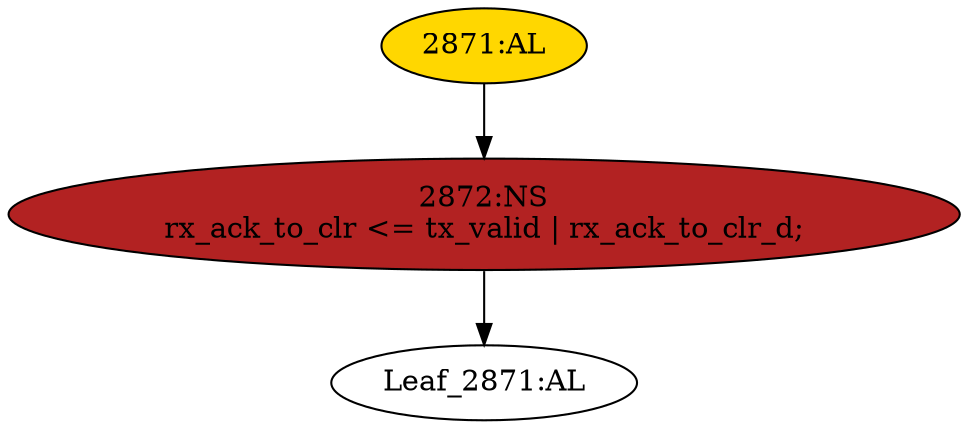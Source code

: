 strict digraph "" {
	node [label="\N"];
	"2871:AL"	 [ast="<pyverilog.vparser.ast.Always object at 0x7f13b555d350>",
		clk_sens=True,
		fillcolor=gold,
		label="2871:AL",
		sens="['clk']",
		statements="[]",
		style=filled,
		typ=Always,
		use_var="['rx_ack_to_clr_d', 'tx_valid']"];
	"2872:NS"	 [ast="<pyverilog.vparser.ast.NonblockingSubstitution object at 0x7f13b555d410>",
		fillcolor=firebrick,
		label="2872:NS
rx_ack_to_clr <= tx_valid | rx_ack_to_clr_d;",
		statements="[<pyverilog.vparser.ast.NonblockingSubstitution object at 0x7f13b555d410>]",
		style=filled,
		typ=NonblockingSubstitution];
	"2871:AL" -> "2872:NS"	 [cond="[]",
		lineno=None];
	"Leaf_2871:AL"	 [def_var="['rx_ack_to_clr']",
		label="Leaf_2871:AL"];
	"2872:NS" -> "Leaf_2871:AL"	 [cond="[]",
		lineno=None];
}
